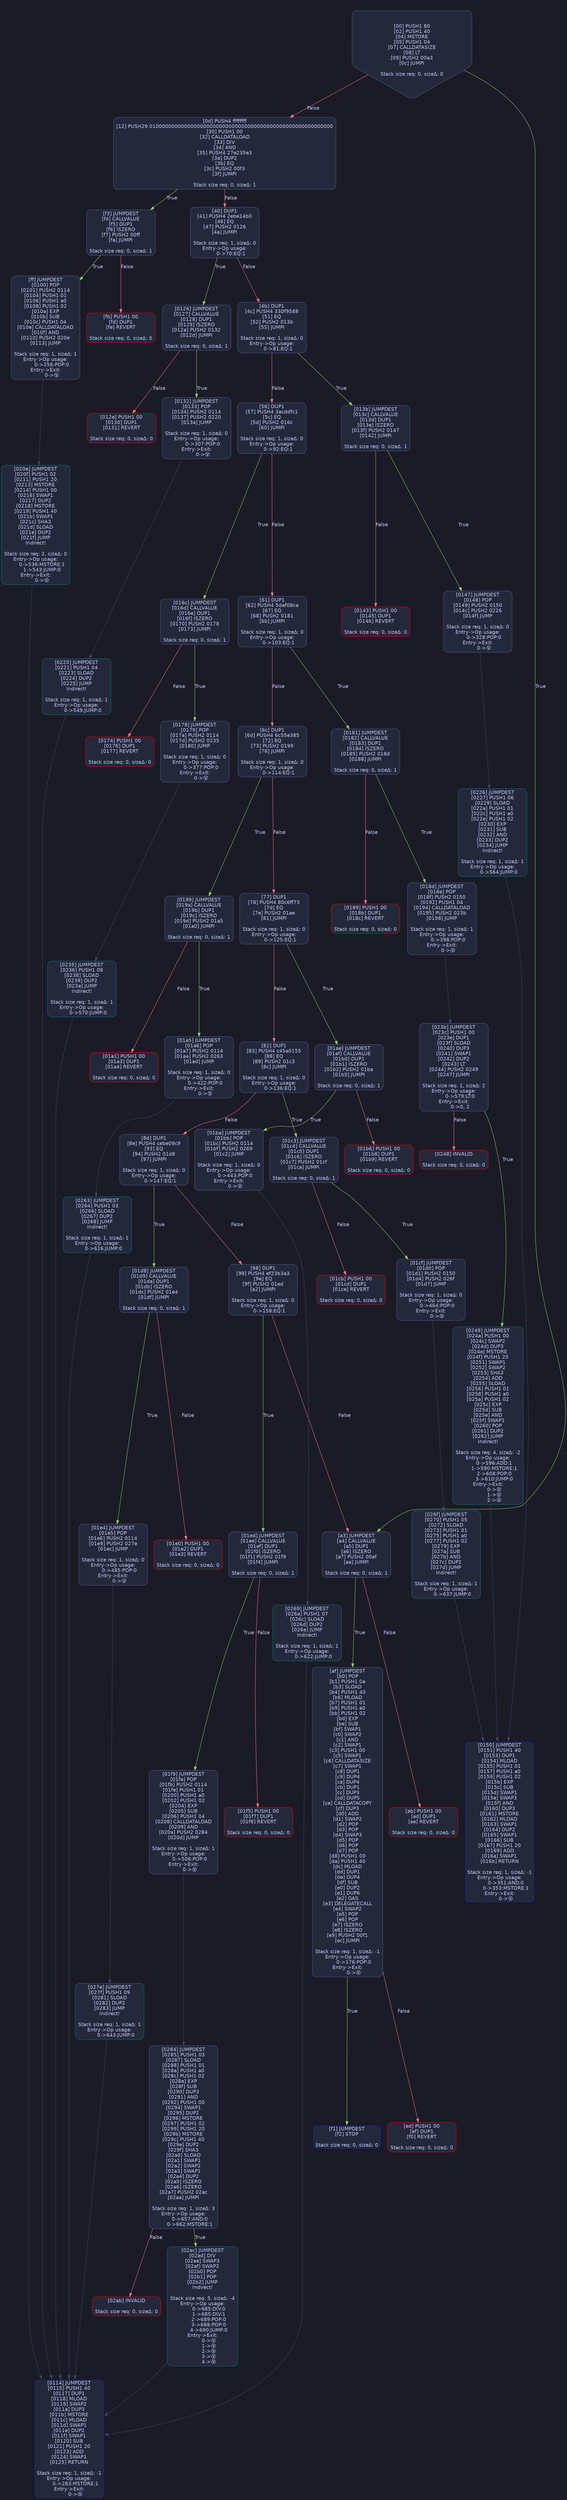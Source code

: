 digraph G {
    node [shape=box, style="filled, rounded", color="#565f89", fontcolor="#c0caf5", fontname="Helvetica", fillcolor="#24283b"];
    edge [color="#414868", fontcolor="#c0caf5", fontname="Helvetica"];
    bgcolor="#1a1b26";
    0 [ label = "[00] PUSH1 80
[02] PUSH1 40
[04] MSTORE
[05] PUSH1 04
[07] CALLDATASIZE
[08] LT
[09] PUSH2 00a3
[0c] JUMPI

Stack size req: 0, sizeΔ: 0
" shape = invhouse]
    1 [ label = "[0d] PUSH4 ffffffff
[12] PUSH29 0100000000000000000000000000000000000000000000000000000000
[30] PUSH1 00
[32] CALLDATALOAD
[33] DIV
[34] AND
[35] PUSH4 27e235e3
[3a] DUP2
[3b] EQ
[3c] PUSH2 00f3
[3f] JUMPI

Stack size req: 0, sizeΔ: 1
"]
    2 [ label = "[40] DUP1
[41] PUSH4 2ebe14b0
[46] EQ
[47] PUSH2 0126
[4a] JUMPI

Stack size req: 1, sizeΔ: 0
Entry->Op usage:
	0->70:EQ:1
"]
    3 [ label = "[4b] DUP1
[4c] PUSH4 330f9588
[51] EQ
[52] PUSH2 013b
[55] JUMPI

Stack size req: 1, sizeΔ: 0
Entry->Op usage:
	0->81:EQ:1
"]
    4 [ label = "[56] DUP1
[57] PUSH4 3acddfc1
[5c] EQ
[5d] PUSH2 016c
[60] JUMPI

Stack size req: 1, sizeΔ: 0
Entry->Op usage:
	0->92:EQ:1
"]
    5 [ label = "[61] DUP1
[62] PUSH4 5daf08ca
[67] EQ
[68] PUSH2 0181
[6b] JUMPI

Stack size req: 1, sizeΔ: 0
Entry->Op usage:
	0->103:EQ:1
"]
    6 [ label = "[6c] DUP1
[6d] PUSH4 6c55e385
[72] EQ
[73] PUSH2 0199
[76] JUMPI

Stack size req: 1, sizeΔ: 0
Entry->Op usage:
	0->114:EQ:1
"]
    7 [ label = "[77] DUP1
[78] PUSH4 80c6ff73
[7d] EQ
[7e] PUSH2 01ae
[81] JUMPI

Stack size req: 1, sizeΔ: 0
Entry->Op usage:
	0->125:EQ:1
"]
    8 [ label = "[82] DUP1
[83] PUSH4 c45a0155
[88] EQ
[89] PUSH2 01c3
[8c] JUMPI

Stack size req: 1, sizeΔ: 0
Entry->Op usage:
	0->136:EQ:1
"]
    9 [ label = "[8d] DUP1
[8e] PUSH4 cebe09c9
[93] EQ
[94] PUSH2 01d8
[97] JUMPI

Stack size req: 1, sizeΔ: 0
Entry->Op usage:
	0->147:EQ:1
"]
    10 [ label = "[98] DUP1
[99] PUSH4 ef23b3a3
[9e] EQ
[9f] PUSH2 01ed
[a2] JUMPI

Stack size req: 1, sizeΔ: 0
Entry->Op usage:
	0->158:EQ:1
"]
    11 [ label = "[a3] JUMPDEST
[a4] CALLVALUE
[a5] DUP1
[a6] ISZERO
[a7] PUSH2 00af
[aa] JUMPI

Stack size req: 0, sizeΔ: 1
"]
    12 [ label = "[ab] PUSH1 00
[ad] DUP1
[ae] REVERT

Stack size req: 0, sizeΔ: 0
" color = "red"]
    13 [ label = "[af] JUMPDEST
[b0] POP
[b1] PUSH1 0a
[b3] SLOAD
[b4] PUSH1 40
[b6] MLOAD
[b7] PUSH1 01
[b9] PUSH1 a0
[bb] PUSH1 02
[bd] EXP
[be] SUB
[bf] SWAP1
[c0] SWAP2
[c1] AND
[c2] SWAP1
[c3] PUSH1 00
[c5] SWAP1
[c6] CALLDATASIZE
[c7] SWAP1
[c8] DUP1
[c9] DUP4
[ca] DUP4
[cb] DUP1
[cc] DUP3
[cd] DUP5
[ce] CALLDATACOPY
[cf] DUP3
[d0] ADD
[d1] SWAP2
[d2] POP
[d3] POP
[d4] SWAP3
[d5] POP
[d6] POP
[d7] POP
[d8] PUSH1 00
[da] PUSH1 40
[dc] MLOAD
[dd] DUP1
[de] DUP4
[df] SUB
[e0] DUP2
[e1] DUP6
[e2] GAS
[e3] DELEGATECALL
[e4] SWAP2
[e5] POP
[e6] POP
[e7] ISZERO
[e8] ISZERO
[e9] PUSH2 00f1
[ec] JUMPI

Stack size req: 1, sizeΔ: -1
Entry->Op usage:
	0->176:POP:0
Entry->Exit:
	0->😵
"]
    14 [ label = "[ed] PUSH1 00
[ef] DUP1
[f0] REVERT

Stack size req: 0, sizeΔ: 0
" color = "red"]
    15 [ label = "[f1] JUMPDEST
[f2] STOP

Stack size req: 0, sizeΔ: 0
" color = "darkblue"]
    16 [ label = "[f3] JUMPDEST
[f4] CALLVALUE
[f5] DUP1
[f6] ISZERO
[f7] PUSH2 00ff
[fa] JUMPI

Stack size req: 0, sizeΔ: 1
"]
    17 [ label = "[fb] PUSH1 00
[fd] DUP1
[fe] REVERT

Stack size req: 0, sizeΔ: 0
" color = "red"]
    18 [ label = "[ff] JUMPDEST
[0100] POP
[0101] PUSH2 0114
[0104] PUSH1 01
[0106] PUSH1 a0
[0108] PUSH1 02
[010a] EXP
[010b] SUB
[010c] PUSH1 04
[010e] CALLDATALOAD
[010f] AND
[0110] PUSH2 020e
[0113] JUMP

Stack size req: 1, sizeΔ: 1
Entry->Op usage:
	0->256:POP:0
Entry->Exit:
	0->😵
"]
    19 [ label = "[0114] JUMPDEST
[0115] PUSH1 40
[0117] DUP1
[0118] MLOAD
[0119] SWAP2
[011a] DUP3
[011b] MSTORE
[011c] MLOAD
[011d] SWAP1
[011e] DUP2
[011f] SWAP1
[0120] SUB
[0121] PUSH1 20
[0123] ADD
[0124] SWAP1
[0125] RETURN

Stack size req: 1, sizeΔ: -1
Entry->Op usage:
	0->283:MSTORE:1
Entry->Exit:
	0->😵
" color = "darkblue"]
    20 [ label = "[0126] JUMPDEST
[0127] CALLVALUE
[0128] DUP1
[0129] ISZERO
[012a] PUSH2 0132
[012d] JUMPI

Stack size req: 0, sizeΔ: 1
"]
    21 [ label = "[012e] PUSH1 00
[0130] DUP1
[0131] REVERT

Stack size req: 0, sizeΔ: 0
" color = "red"]
    22 [ label = "[0132] JUMPDEST
[0133] POP
[0134] PUSH2 0114
[0137] PUSH2 0220
[013a] JUMP

Stack size req: 1, sizeΔ: 0
Entry->Op usage:
	0->307:POP:0
Entry->Exit:
	0->😵
"]
    23 [ label = "[013b] JUMPDEST
[013c] CALLVALUE
[013d] DUP1
[013e] ISZERO
[013f] PUSH2 0147
[0142] JUMPI

Stack size req: 0, sizeΔ: 1
"]
    24 [ label = "[0143] PUSH1 00
[0145] DUP1
[0146] REVERT

Stack size req: 0, sizeΔ: 0
" color = "red"]
    25 [ label = "[0147] JUMPDEST
[0148] POP
[0149] PUSH2 0150
[014c] PUSH2 0226
[014f] JUMP

Stack size req: 1, sizeΔ: 0
Entry->Op usage:
	0->328:POP:0
Entry->Exit:
	0->😵
"]
    26 [ label = "[0150] JUMPDEST
[0151] PUSH1 40
[0153] DUP1
[0154] MLOAD
[0155] PUSH1 01
[0157] PUSH1 a0
[0159] PUSH1 02
[015b] EXP
[015c] SUB
[015d] SWAP1
[015e] SWAP3
[015f] AND
[0160] DUP3
[0161] MSTORE
[0162] MLOAD
[0163] SWAP1
[0164] DUP2
[0165] SWAP1
[0166] SUB
[0167] PUSH1 20
[0169] ADD
[016a] SWAP1
[016b] RETURN

Stack size req: 1, sizeΔ: -1
Entry->Op usage:
	0->351:AND:0
	0->353:MSTORE:1
Entry->Exit:
	0->😵
" color = "darkblue"]
    27 [ label = "[016c] JUMPDEST
[016d] CALLVALUE
[016e] DUP1
[016f] ISZERO
[0170] PUSH2 0178
[0173] JUMPI

Stack size req: 0, sizeΔ: 1
"]
    28 [ label = "[0174] PUSH1 00
[0176] DUP1
[0177] REVERT

Stack size req: 0, sizeΔ: 0
" color = "red"]
    29 [ label = "[0178] JUMPDEST
[0179] POP
[017a] PUSH2 0114
[017d] PUSH2 0235
[0180] JUMP

Stack size req: 1, sizeΔ: 0
Entry->Op usage:
	0->377:POP:0
Entry->Exit:
	0->😵
"]
    30 [ label = "[0181] JUMPDEST
[0182] CALLVALUE
[0183] DUP1
[0184] ISZERO
[0185] PUSH2 018d
[0188] JUMPI

Stack size req: 0, sizeΔ: 1
"]
    31 [ label = "[0189] PUSH1 00
[018b] DUP1
[018c] REVERT

Stack size req: 0, sizeΔ: 0
" color = "red"]
    32 [ label = "[018d] JUMPDEST
[018e] POP
[018f] PUSH2 0150
[0192] PUSH1 04
[0194] CALLDATALOAD
[0195] PUSH2 023b
[0198] JUMP

Stack size req: 1, sizeΔ: 1
Entry->Op usage:
	0->398:POP:0
Entry->Exit:
	0->😵
"]
    33 [ label = "[0199] JUMPDEST
[019a] CALLVALUE
[019b] DUP1
[019c] ISZERO
[019d] PUSH2 01a5
[01a0] JUMPI

Stack size req: 0, sizeΔ: 1
"]
    34 [ label = "[01a1] PUSH1 00
[01a3] DUP1
[01a4] REVERT

Stack size req: 0, sizeΔ: 0
" color = "red"]
    35 [ label = "[01a5] JUMPDEST
[01a6] POP
[01a7] PUSH2 0114
[01aa] PUSH2 0263
[01ad] JUMP

Stack size req: 1, sizeΔ: 0
Entry->Op usage:
	0->422:POP:0
Entry->Exit:
	0->😵
"]
    36 [ label = "[01ae] JUMPDEST
[01af] CALLVALUE
[01b0] DUP1
[01b1] ISZERO
[01b2] PUSH2 01ba
[01b5] JUMPI

Stack size req: 0, sizeΔ: 1
"]
    37 [ label = "[01b6] PUSH1 00
[01b8] DUP1
[01b9] REVERT

Stack size req: 0, sizeΔ: 0
" color = "red"]
    38 [ label = "[01ba] JUMPDEST
[01bb] POP
[01bc] PUSH2 0114
[01bf] PUSH2 0269
[01c2] JUMP

Stack size req: 1, sizeΔ: 0
Entry->Op usage:
	0->443:POP:0
Entry->Exit:
	0->😵
"]
    39 [ label = "[01c3] JUMPDEST
[01c4] CALLVALUE
[01c5] DUP1
[01c6] ISZERO
[01c7] PUSH2 01cf
[01ca] JUMPI

Stack size req: 0, sizeΔ: 1
"]
    40 [ label = "[01cb] PUSH1 00
[01cd] DUP1
[01ce] REVERT

Stack size req: 0, sizeΔ: 0
" color = "red"]
    41 [ label = "[01cf] JUMPDEST
[01d0] POP
[01d1] PUSH2 0150
[01d4] PUSH2 026f
[01d7] JUMP

Stack size req: 1, sizeΔ: 0
Entry->Op usage:
	0->464:POP:0
Entry->Exit:
	0->😵
"]
    42 [ label = "[01d8] JUMPDEST
[01d9] CALLVALUE
[01da] DUP1
[01db] ISZERO
[01dc] PUSH2 01e4
[01df] JUMPI

Stack size req: 0, sizeΔ: 1
"]
    43 [ label = "[01e0] PUSH1 00
[01e2] DUP1
[01e3] REVERT

Stack size req: 0, sizeΔ: 0
" color = "red"]
    44 [ label = "[01e4] JUMPDEST
[01e5] POP
[01e6] PUSH2 0114
[01e9] PUSH2 027e
[01ec] JUMP

Stack size req: 1, sizeΔ: 0
Entry->Op usage:
	0->485:POP:0
Entry->Exit:
	0->😵
"]
    45 [ label = "[01ed] JUMPDEST
[01ee] CALLVALUE
[01ef] DUP1
[01f0] ISZERO
[01f1] PUSH2 01f9
[01f4] JUMPI

Stack size req: 0, sizeΔ: 1
"]
    46 [ label = "[01f5] PUSH1 00
[01f7] DUP1
[01f8] REVERT

Stack size req: 0, sizeΔ: 0
" color = "red"]
    47 [ label = "[01f9] JUMPDEST
[01fa] POP
[01fb] PUSH2 0114
[01fe] PUSH1 01
[0200] PUSH1 a0
[0202] PUSH1 02
[0204] EXP
[0205] SUB
[0206] PUSH1 04
[0208] CALLDATALOAD
[0209] AND
[020a] PUSH2 0284
[020d] JUMP

Stack size req: 1, sizeΔ: 1
Entry->Op usage:
	0->506:POP:0
Entry->Exit:
	0->😵
"]
    48 [ label = "[020e] JUMPDEST
[020f] PUSH1 02
[0211] PUSH1 20
[0213] MSTORE
[0214] PUSH1 00
[0216] SWAP1
[0217] DUP2
[0218] MSTORE
[0219] PUSH1 40
[021b] SWAP1
[021c] SHA3
[021d] SLOAD
[021e] DUP2
[021f] JUMP
Indirect!

Stack size req: 2, sizeΔ: 0
Entry->Op usage:
	0->536:MSTORE:1
	1->543:JUMP:0
Entry->Exit:
	0->😵
" color = "teal"]
    49 [ label = "[0220] JUMPDEST
[0221] PUSH1 04
[0223] SLOAD
[0224] DUP2
[0225] JUMP
Indirect!

Stack size req: 1, sizeΔ: 1
Entry->Op usage:
	0->549:JUMP:0
" color = "teal"]
    50 [ label = "[0226] JUMPDEST
[0227] PUSH1 06
[0229] SLOAD
[022a] PUSH1 01
[022c] PUSH1 a0
[022e] PUSH1 02
[0230] EXP
[0231] SUB
[0232] AND
[0233] DUP2
[0234] JUMP
Indirect!

Stack size req: 1, sizeΔ: 1
Entry->Op usage:
	0->564:JUMP:0
" color = "teal"]
    51 [ label = "[0235] JUMPDEST
[0236] PUSH1 08
[0238] SLOAD
[0239] DUP2
[023a] JUMP
Indirect!

Stack size req: 1, sizeΔ: 1
Entry->Op usage:
	0->570:JUMP:0
" color = "teal"]
    52 [ label = "[023b] JUMPDEST
[023c] PUSH1 00
[023e] DUP1
[023f] SLOAD
[0240] DUP3
[0241] SWAP1
[0242] DUP2
[0243] LT
[0244] PUSH2 0249
[0247] JUMPI

Stack size req: 1, sizeΔ: 2
Entry->Op usage:
	0->579:LT:0
Entry->Exit:
	0->0, 2
"]
    53 [ label = "[0248] INVALID

Stack size req: 0, sizeΔ: 0
" color = "red"]
    54 [ label = "[0249] JUMPDEST
[024a] PUSH1 00
[024c] SWAP2
[024d] DUP3
[024e] MSTORE
[024f] PUSH1 20
[0251] SWAP1
[0252] SWAP2
[0253] SHA3
[0254] ADD
[0255] SLOAD
[0256] PUSH1 01
[0258] PUSH1 a0
[025a] PUSH1 02
[025c] EXP
[025d] SUB
[025e] AND
[025f] SWAP1
[0260] POP
[0261] DUP2
[0262] JUMP
Indirect!

Stack size req: 4, sizeΔ: -2
Entry->Op usage:
	0->596:ADD:1
	1->590:MSTORE:1
	2->608:POP:0
	3->610:JUMP:0
Entry->Exit:
	0->😵
	1->😵
	2->😵
" color = "teal"]
    55 [ label = "[0263] JUMPDEST
[0264] PUSH1 03
[0266] SLOAD
[0267] DUP2
[0268] JUMP
Indirect!

Stack size req: 1, sizeΔ: 1
Entry->Op usage:
	0->616:JUMP:0
" color = "teal"]
    56 [ label = "[0269] JUMPDEST
[026a] PUSH1 07
[026c] SLOAD
[026d] DUP2
[026e] JUMP
Indirect!

Stack size req: 1, sizeΔ: 1
Entry->Op usage:
	0->622:JUMP:0
" color = "teal"]
    57 [ label = "[026f] JUMPDEST
[0270] PUSH1 05
[0272] SLOAD
[0273] PUSH1 01
[0275] PUSH1 a0
[0277] PUSH1 02
[0279] EXP
[027a] SUB
[027b] AND
[027c] DUP2
[027d] JUMP
Indirect!

Stack size req: 1, sizeΔ: 1
Entry->Op usage:
	0->637:JUMP:0
" color = "teal"]
    58 [ label = "[027e] JUMPDEST
[027f] PUSH1 09
[0281] SLOAD
[0282] DUP2
[0283] JUMP
Indirect!

Stack size req: 1, sizeΔ: 1
Entry->Op usage:
	0->643:JUMP:0
" color = "teal"]
    59 [ label = "[0284] JUMPDEST
[0285] PUSH1 03
[0287] SLOAD
[0288] PUSH1 01
[028a] PUSH1 a0
[028c] PUSH1 02
[028e] EXP
[028f] SUB
[0290] DUP3
[0291] AND
[0292] PUSH1 00
[0294] SWAP1
[0295] DUP2
[0296] MSTORE
[0297] PUSH1 02
[0299] PUSH1 20
[029b] MSTORE
[029c] PUSH1 40
[029e] DUP2
[029f] SHA3
[02a0] SLOAD
[02a1] SWAP1
[02a2] SWAP2
[02a3] SWAP1
[02a4] DUP2
[02a5] ISZERO
[02a6] ISZERO
[02a7] PUSH2 02ac
[02aa] JUMPI

Stack size req: 1, sizeΔ: 3
Entry->Op usage:
	0->657:AND:0
	0->662:MSTORE:1
"]
    60 [ label = "[02ab] INVALID

Stack size req: 0, sizeΔ: 0
" color = "red"]
    61 [ label = "[02ac] JUMPDEST
[02ad] DIV
[02ae] SWAP3
[02af] SWAP2
[02b0] POP
[02b1] POP
[02b2] JUMP
Indirect!

Stack size req: 5, sizeΔ: -4
Entry->Op usage:
	0->685:DIV:0
	1->685:DIV:1
	2->689:POP:0
	3->688:POP:0
	4->690:JUMP:0
Entry->Exit:
	0->😵
	1->😵
	2->😵
	3->😵
	4->😵
" color = "teal"]
    0 -> 1 [ label = "False" color = "#f7768e"]
    0 -> 11 [ label = "True" color = "#9ece6a"]
    1 -> 2 [ label = "False" color = "#f7768e"]
    1 -> 16 [ label = "True" color = "#9ece6a"]
    2 -> 3 [ label = "False" color = "#f7768e"]
    2 -> 20 [ label = "True" color = "#9ece6a"]
    3 -> 4 [ label = "False" color = "#f7768e"]
    3 -> 23 [ label = "True" color = "#9ece6a"]
    4 -> 5 [ label = "False" color = "#f7768e"]
    4 -> 27 [ label = "True" color = "#9ece6a"]
    5 -> 6 [ label = "False" color = "#f7768e"]
    5 -> 30 [ label = "True" color = "#9ece6a"]
    6 -> 7 [ label = "False" color = "#f7768e"]
    6 -> 33 [ label = "True" color = "#9ece6a"]
    7 -> 8 [ label = "False" color = "#f7768e"]
    7 -> 36 [ label = "True" color = "#9ece6a"]
    8 -> 9 [ label = "False" color = "#f7768e"]
    8 -> 39 [ label = "True" color = "#9ece6a"]
    9 -> 10 [ label = "False" color = "#f7768e"]
    9 -> 42 [ label = "True" color = "#9ece6a"]
    10 -> 11 [ label = "False" color = "#f7768e"]
    10 -> 45 [ label = "True" color = "#9ece6a"]
    11 -> 12 [ label = "False" color = "#f7768e"]
    11 -> 13 [ label = "True" color = "#9ece6a"]
    13 -> 14 [ label = "False" color = "#f7768e"]
    13 -> 15 [ label = "True" color = "#9ece6a"]
    16 -> 17 [ label = "False" color = "#f7768e"]
    16 -> 18 [ label = "True" color = "#9ece6a"]
    18 -> 48 [ ]
    20 -> 21 [ label = "False" color = "#f7768e"]
    20 -> 22 [ label = "True" color = "#9ece6a"]
    22 -> 49 [ ]
    23 -> 24 [ label = "False" color = "#f7768e"]
    23 -> 25 [ label = "True" color = "#9ece6a"]
    25 -> 50 [ ]
    27 -> 28 [ label = "False" color = "#f7768e"]
    27 -> 29 [ label = "True" color = "#9ece6a"]
    29 -> 51 [ ]
    30 -> 31 [ label = "False" color = "#f7768e"]
    30 -> 32 [ label = "True" color = "#9ece6a"]
    32 -> 52 [ ]
    33 -> 34 [ label = "False" color = "#f7768e"]
    33 -> 35 [ label = "True" color = "#9ece6a"]
    35 -> 55 [ ]
    36 -> 37 [ label = "False" color = "#f7768e"]
    36 -> 38 [ label = "True" color = "#9ece6a"]
    38 -> 56 [ ]
    39 -> 40 [ label = "False" color = "#f7768e"]
    39 -> 41 [ label = "True" color = "#9ece6a"]
    41 -> 57 [ ]
    42 -> 43 [ label = "False" color = "#f7768e"]
    42 -> 44 [ label = "True" color = "#9ece6a"]
    44 -> 58 [ ]
    45 -> 46 [ label = "False" color = "#f7768e"]
    45 -> 47 [ label = "True" color = "#9ece6a"]
    47 -> 59 [ ]
    52 -> 53 [ label = "False" color = "#f7768e"]
    52 -> 54 [ label = "True" color = "#9ece6a"]
    59 -> 60 [ label = "False" color = "#f7768e"]
    59 -> 61 [ label = "True" color = "#9ece6a"]
    48 -> 19 [ ]
    49 -> 19 [ ]
    50 -> 26 [ ]
    51 -> 19 [ ]
    54 -> 26 [ ]
    55 -> 19 [ ]
    56 -> 19 [ ]
    57 -> 26 [ ]
    58 -> 19 [ ]
    61 -> 19 [ ]

}
